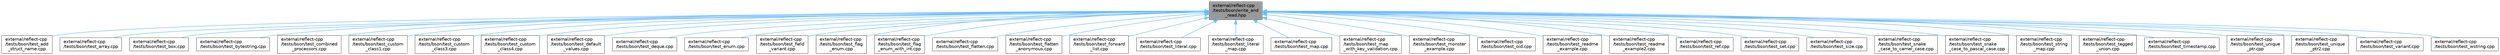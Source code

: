 digraph "external/reflect-cpp/tests/bson/write_and_read.hpp"
{
 // LATEX_PDF_SIZE
  bgcolor="transparent";
  edge [fontname=Helvetica,fontsize=10,labelfontname=Helvetica,labelfontsize=10];
  node [fontname=Helvetica,fontsize=10,shape=box,height=0.2,width=0.4];
  Node1 [id="Node000001",label="external/reflect-cpp\l/tests/bson/write_and\l_read.hpp",height=0.2,width=0.4,color="gray40", fillcolor="grey60", style="filled", fontcolor="black",tooltip=" "];
  Node1 -> Node2 [id="edge1_Node000001_Node000002",dir="back",color="steelblue1",style="solid",tooltip=" "];
  Node2 [id="Node000002",label="external/reflect-cpp\l/tests/bson/test_add\l_struct_name.cpp",height=0.2,width=0.4,color="grey40", fillcolor="white", style="filled",URL="$bson_2test__add__struct__name_8cpp.html",tooltip=" "];
  Node1 -> Node3 [id="edge2_Node000001_Node000003",dir="back",color="steelblue1",style="solid",tooltip=" "];
  Node3 [id="Node000003",label="external/reflect-cpp\l/tests/bson/test_array.cpp",height=0.2,width=0.4,color="grey40", fillcolor="white", style="filled",URL="$bson_2test__array_8cpp.html",tooltip=" "];
  Node1 -> Node4 [id="edge3_Node000001_Node000004",dir="back",color="steelblue1",style="solid",tooltip=" "];
  Node4 [id="Node000004",label="external/reflect-cpp\l/tests/bson/test_box.cpp",height=0.2,width=0.4,color="grey40", fillcolor="white", style="filled",URL="$bson_2test__box_8cpp.html",tooltip=" "];
  Node1 -> Node5 [id="edge4_Node000001_Node000005",dir="back",color="steelblue1",style="solid",tooltip=" "];
  Node5 [id="Node000005",label="external/reflect-cpp\l/tests/bson/test_bytestring.cpp",height=0.2,width=0.4,color="grey40", fillcolor="white", style="filled",URL="$bson_2test__bytestring_8cpp.html",tooltip=" "];
  Node1 -> Node6 [id="edge5_Node000001_Node000006",dir="back",color="steelblue1",style="solid",tooltip=" "];
  Node6 [id="Node000006",label="external/reflect-cpp\l/tests/bson/test_combined\l_processors.cpp",height=0.2,width=0.4,color="grey40", fillcolor="white", style="filled",URL="$bson_2test__combined__processors_8cpp.html",tooltip=" "];
  Node1 -> Node7 [id="edge6_Node000001_Node000007",dir="back",color="steelblue1",style="solid",tooltip=" "];
  Node7 [id="Node000007",label="external/reflect-cpp\l/tests/bson/test_custom\l_class1.cpp",height=0.2,width=0.4,color="grey40", fillcolor="white", style="filled",URL="$bson_2test__custom__class1_8cpp.html",tooltip=" "];
  Node1 -> Node8 [id="edge7_Node000001_Node000008",dir="back",color="steelblue1",style="solid",tooltip=" "];
  Node8 [id="Node000008",label="external/reflect-cpp\l/tests/bson/test_custom\l_class3.cpp",height=0.2,width=0.4,color="grey40", fillcolor="white", style="filled",URL="$bson_2test__custom__class3_8cpp.html",tooltip=" "];
  Node1 -> Node9 [id="edge8_Node000001_Node000009",dir="back",color="steelblue1",style="solid",tooltip=" "];
  Node9 [id="Node000009",label="external/reflect-cpp\l/tests/bson/test_custom\l_class4.cpp",height=0.2,width=0.4,color="grey40", fillcolor="white", style="filled",URL="$bson_2test__custom__class4_8cpp.html",tooltip=" "];
  Node1 -> Node10 [id="edge9_Node000001_Node000010",dir="back",color="steelblue1",style="solid",tooltip=" "];
  Node10 [id="Node000010",label="external/reflect-cpp\l/tests/bson/test_default\l_values.cpp",height=0.2,width=0.4,color="grey40", fillcolor="white", style="filled",URL="$bson_2test__default__values_8cpp.html",tooltip=" "];
  Node1 -> Node11 [id="edge10_Node000001_Node000011",dir="back",color="steelblue1",style="solid",tooltip=" "];
  Node11 [id="Node000011",label="external/reflect-cpp\l/tests/bson/test_deque.cpp",height=0.2,width=0.4,color="grey40", fillcolor="white", style="filled",URL="$bson_2test__deque_8cpp.html",tooltip=" "];
  Node1 -> Node12 [id="edge11_Node000001_Node000012",dir="back",color="steelblue1",style="solid",tooltip=" "];
  Node12 [id="Node000012",label="external/reflect-cpp\l/tests/bson/test_enum.cpp",height=0.2,width=0.4,color="grey40", fillcolor="white", style="filled",URL="$bson_2test__enum_8cpp.html",tooltip=" "];
  Node1 -> Node13 [id="edge12_Node000001_Node000013",dir="back",color="steelblue1",style="solid",tooltip=" "];
  Node13 [id="Node000013",label="external/reflect-cpp\l/tests/bson/test_field\l_variant.cpp",height=0.2,width=0.4,color="grey40", fillcolor="white", style="filled",URL="$bson_2test__field__variant_8cpp.html",tooltip=" "];
  Node1 -> Node14 [id="edge13_Node000001_Node000014",dir="back",color="steelblue1",style="solid",tooltip=" "];
  Node14 [id="Node000014",label="external/reflect-cpp\l/tests/bson/test_flag\l_enum.cpp",height=0.2,width=0.4,color="grey40", fillcolor="white", style="filled",URL="$bson_2test__flag__enum_8cpp.html",tooltip=" "];
  Node1 -> Node15 [id="edge14_Node000001_Node000015",dir="back",color="steelblue1",style="solid",tooltip=" "];
  Node15 [id="Node000015",label="external/reflect-cpp\l/tests/bson/test_flag\l_enum_with_int.cpp",height=0.2,width=0.4,color="grey40", fillcolor="white", style="filled",URL="$bson_2test__flag__enum__with__int_8cpp.html",tooltip=" "];
  Node1 -> Node16 [id="edge15_Node000001_Node000016",dir="back",color="steelblue1",style="solid",tooltip=" "];
  Node16 [id="Node000016",label="external/reflect-cpp\l/tests/bson/test_flatten.cpp",height=0.2,width=0.4,color="grey40", fillcolor="white", style="filled",URL="$bson_2test__flatten_8cpp.html",tooltip=" "];
  Node1 -> Node17 [id="edge16_Node000001_Node000017",dir="back",color="steelblue1",style="solid",tooltip=" "];
  Node17 [id="Node000017",label="external/reflect-cpp\l/tests/bson/test_flatten\l_anonymous.cpp",height=0.2,width=0.4,color="grey40", fillcolor="white", style="filled",URL="$bson_2test__flatten__anonymous_8cpp.html",tooltip=" "];
  Node1 -> Node18 [id="edge17_Node000001_Node000018",dir="back",color="steelblue1",style="solid",tooltip=" "];
  Node18 [id="Node000018",label="external/reflect-cpp\l/tests/bson/test_forward\l_list.cpp",height=0.2,width=0.4,color="grey40", fillcolor="white", style="filled",URL="$bson_2test__forward__list_8cpp.html",tooltip=" "];
  Node1 -> Node19 [id="edge18_Node000001_Node000019",dir="back",color="steelblue1",style="solid",tooltip=" "];
  Node19 [id="Node000019",label="external/reflect-cpp\l/tests/bson/test_literal.cpp",height=0.2,width=0.4,color="grey40", fillcolor="white", style="filled",URL="$bson_2test__literal_8cpp.html",tooltip=" "];
  Node1 -> Node20 [id="edge19_Node000001_Node000020",dir="back",color="steelblue1",style="solid",tooltip=" "];
  Node20 [id="Node000020",label="external/reflect-cpp\l/tests/bson/test_literal\l_map.cpp",height=0.2,width=0.4,color="grey40", fillcolor="white", style="filled",URL="$bson_2test__literal__map_8cpp.html",tooltip=" "];
  Node1 -> Node21 [id="edge20_Node000001_Node000021",dir="back",color="steelblue1",style="solid",tooltip=" "];
  Node21 [id="Node000021",label="external/reflect-cpp\l/tests/bson/test_map.cpp",height=0.2,width=0.4,color="grey40", fillcolor="white", style="filled",URL="$bson_2test__map_8cpp.html",tooltip=" "];
  Node1 -> Node22 [id="edge21_Node000001_Node000022",dir="back",color="steelblue1",style="solid",tooltip=" "];
  Node22 [id="Node000022",label="external/reflect-cpp\l/tests/bson/test_map\l_with_key_validation.cpp",height=0.2,width=0.4,color="grey40", fillcolor="white", style="filled",URL="$bson_2test__map__with__key__validation_8cpp.html",tooltip=" "];
  Node1 -> Node23 [id="edge22_Node000001_Node000023",dir="back",color="steelblue1",style="solid",tooltip=" "];
  Node23 [id="Node000023",label="external/reflect-cpp\l/tests/bson/test_monster\l_example.cpp",height=0.2,width=0.4,color="grey40", fillcolor="white", style="filled",URL="$bson_2test__monster__example_8cpp.html",tooltip=" "];
  Node1 -> Node24 [id="edge23_Node000001_Node000024",dir="back",color="steelblue1",style="solid",tooltip=" "];
  Node24 [id="Node000024",label="external/reflect-cpp\l/tests/bson/test_oid.cpp",height=0.2,width=0.4,color="grey40", fillcolor="white", style="filled",URL="$test__oid_8cpp.html",tooltip=" "];
  Node1 -> Node25 [id="edge24_Node000001_Node000025",dir="back",color="steelblue1",style="solid",tooltip=" "];
  Node25 [id="Node000025",label="external/reflect-cpp\l/tests/bson/test_readme\l_example.cpp",height=0.2,width=0.4,color="grey40", fillcolor="white", style="filled",URL="$bson_2test__readme__example_8cpp.html",tooltip=" "];
  Node1 -> Node26 [id="edge25_Node000001_Node000026",dir="back",color="steelblue1",style="solid",tooltip=" "];
  Node26 [id="Node000026",label="external/reflect-cpp\l/tests/bson/test_readme\l_example2.cpp",height=0.2,width=0.4,color="grey40", fillcolor="white", style="filled",URL="$bson_2test__readme__example2_8cpp.html",tooltip=" "];
  Node1 -> Node27 [id="edge26_Node000001_Node000027",dir="back",color="steelblue1",style="solid",tooltip=" "];
  Node27 [id="Node000027",label="external/reflect-cpp\l/tests/bson/test_ref.cpp",height=0.2,width=0.4,color="grey40", fillcolor="white", style="filled",URL="$bson_2test__ref_8cpp.html",tooltip=" "];
  Node1 -> Node28 [id="edge27_Node000001_Node000028",dir="back",color="steelblue1",style="solid",tooltip=" "];
  Node28 [id="Node000028",label="external/reflect-cpp\l/tests/bson/test_set.cpp",height=0.2,width=0.4,color="grey40", fillcolor="white", style="filled",URL="$bson_2test__set_8cpp.html",tooltip=" "];
  Node1 -> Node29 [id="edge28_Node000001_Node000029",dir="back",color="steelblue1",style="solid",tooltip=" "];
  Node29 [id="Node000029",label="external/reflect-cpp\l/tests/bson/test_size.cpp",height=0.2,width=0.4,color="grey40", fillcolor="white", style="filled",URL="$bson_2test__size_8cpp.html",tooltip=" "];
  Node1 -> Node30 [id="edge29_Node000001_Node000030",dir="back",color="steelblue1",style="solid",tooltip=" "];
  Node30 [id="Node000030",label="external/reflect-cpp\l/tests/bson/test_snake\l_case_to_camel_case.cpp",height=0.2,width=0.4,color="grey40", fillcolor="white", style="filled",URL="$bson_2test__snake__case__to__camel__case_8cpp.html",tooltip=" "];
  Node1 -> Node31 [id="edge30_Node000001_Node000031",dir="back",color="steelblue1",style="solid",tooltip=" "];
  Node31 [id="Node000031",label="external/reflect-cpp\l/tests/bson/test_snake\l_case_to_pascal_case.cpp",height=0.2,width=0.4,color="grey40", fillcolor="white", style="filled",URL="$bson_2test__snake__case__to__pascal__case_8cpp.html",tooltip=" "];
  Node1 -> Node32 [id="edge31_Node000001_Node000032",dir="back",color="steelblue1",style="solid",tooltip=" "];
  Node32 [id="Node000032",label="external/reflect-cpp\l/tests/bson/test_string\l_map.cpp",height=0.2,width=0.4,color="grey40", fillcolor="white", style="filled",URL="$bson_2test__string__map_8cpp.html",tooltip=" "];
  Node1 -> Node33 [id="edge32_Node000001_Node000033",dir="back",color="steelblue1",style="solid",tooltip=" "];
  Node33 [id="Node000033",label="external/reflect-cpp\l/tests/bson/test_tagged\l_union.cpp",height=0.2,width=0.4,color="grey40", fillcolor="white", style="filled",URL="$bson_2test__tagged__union_8cpp.html",tooltip=" "];
  Node1 -> Node34 [id="edge33_Node000001_Node000034",dir="back",color="steelblue1",style="solid",tooltip=" "];
  Node34 [id="Node000034",label="external/reflect-cpp\l/tests/bson/test_timestamp.cpp",height=0.2,width=0.4,color="grey40", fillcolor="white", style="filled",URL="$bson_2test__timestamp_8cpp.html",tooltip=" "];
  Node1 -> Node35 [id="edge34_Node000001_Node000035",dir="back",color="steelblue1",style="solid",tooltip=" "];
  Node35 [id="Node000035",label="external/reflect-cpp\l/tests/bson/test_unique\l_ptr.cpp",height=0.2,width=0.4,color="grey40", fillcolor="white", style="filled",URL="$bson_2test__unique__ptr_8cpp.html",tooltip=" "];
  Node1 -> Node36 [id="edge35_Node000001_Node000036",dir="back",color="steelblue1",style="solid",tooltip=" "];
  Node36 [id="Node000036",label="external/reflect-cpp\l/tests/bson/test_unique\l_ptr2.cpp",height=0.2,width=0.4,color="grey40", fillcolor="white", style="filled",URL="$bson_2test__unique__ptr2_8cpp.html",tooltip=" "];
  Node1 -> Node37 [id="edge36_Node000001_Node000037",dir="back",color="steelblue1",style="solid",tooltip=" "];
  Node37 [id="Node000037",label="external/reflect-cpp\l/tests/bson/test_variant.cpp",height=0.2,width=0.4,color="grey40", fillcolor="white", style="filled",URL="$bson_2test__variant_8cpp.html",tooltip=" "];
  Node1 -> Node38 [id="edge37_Node000001_Node000038",dir="back",color="steelblue1",style="solid",tooltip=" "];
  Node38 [id="Node000038",label="external/reflect-cpp\l/tests/bson/test_wstring.cpp",height=0.2,width=0.4,color="grey40", fillcolor="white", style="filled",URL="$bson_2test__wstring_8cpp.html",tooltip=" "];
}

